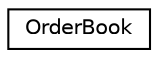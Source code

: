 digraph "Graphical Class Hierarchy"
{
  edge [fontname="Helvetica",fontsize="10",labelfontname="Helvetica",labelfontsize="10"];
  node [fontname="Helvetica",fontsize="10",shape=record];
  rankdir="LR";
  Node1 [label="OrderBook",height=0.2,width=0.4,color="black", fillcolor="white", style="filled",URL="$classOrderBook.html"];
}
